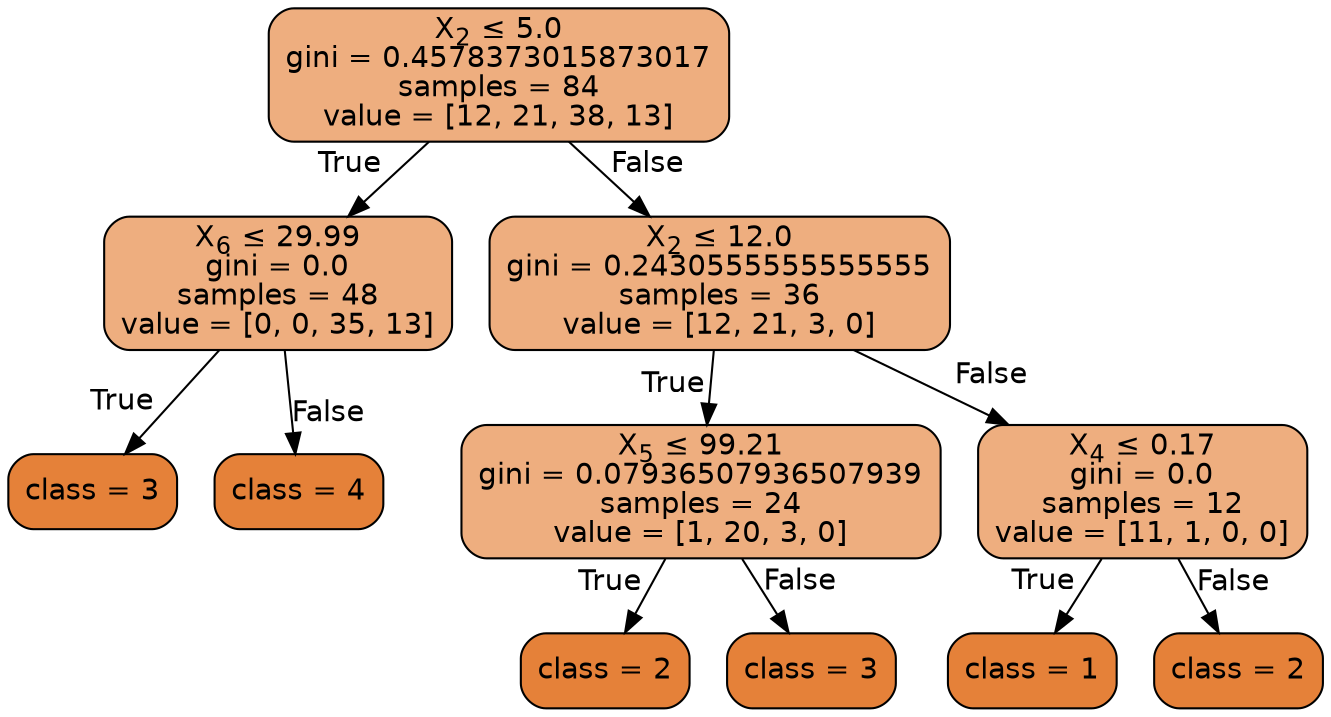 
    digraph Tree {
    node [shape=box, style="filled, rounded", color="black", fontname=helvetica] ;
    edge [fontname=helvetica] ;
        0 [label=<X<SUB>2</SUB> &le; 5.0<br/>gini = 0.4578373015873017<br/>samples = 84<br/>value = [12, 21, 38, 13]>, fillcolor="#e58139a4"] ;
    1 [label=<X<SUB>6</SUB> &le; 29.99<br/>gini = 0.0<br/>samples = 48<br/>value = [0, 0, 35, 13]>, fillcolor="#e58139a4"] ;
    3 [label="class = 3", fillcolor="#e58139ff"] ;
    4 [label="class = 4", fillcolor="#e58139ff"] ;
    1 -> 3 [labeldistance=2.5, labelangle=45, headlabel="True"] ;
    1 -> 4 [labeldistance=2.5, labelangle=-45, headlabel="False"] ;
    2 [label=<X<SUB>2</SUB> &le; 12.0<br/>gini = 0.2430555555555555<br/>samples = 36<br/>value = [12, 21, 3, 0]>, fillcolor="#e58139a4"] ;
    5 [label=<X<SUB>5</SUB> &le; 99.21<br/>gini = 0.07936507936507939<br/>samples = 24<br/>value = [1, 20, 3, 0]>, fillcolor="#e58139a4"] ;
    11 [label="class = 2", fillcolor="#e58139ff"] ;
    12 [label="class = 3", fillcolor="#e58139ff"] ;
    5 -> 11 [labeldistance=2.5, labelangle=45, headlabel="True"] ;
    5 -> 12 [labeldistance=2.5, labelangle=-45, headlabel="False"] ;
    6 [label=<X<SUB>4</SUB> &le; 0.17<br/>gini = 0.0<br/>samples = 12<br/>value = [11, 1, 0, 0]>, fillcolor="#e58139a4"] ;
    13 [label="class = 1", fillcolor="#e58139ff"] ;
    14 [label="class = 2", fillcolor="#e58139ff"] ;
    6 -> 13 [labeldistance=2.5, labelangle=45, headlabel="True"] ;
    6 -> 14 [labeldistance=2.5, labelangle=-45, headlabel="False"] ;
    2 -> 5 [labeldistance=2.5, labelangle=45, headlabel="True"] ;
    2 -> 6 [labeldistance=2.5, labelangle=-45, headlabel="False"] ;
    0 -> 1 [labeldistance=2.5, labelangle=45, headlabel="True"] ;
    0 -> 2 [labeldistance=2.5, labelangle=-45, headlabel="False"] ;

    }
    